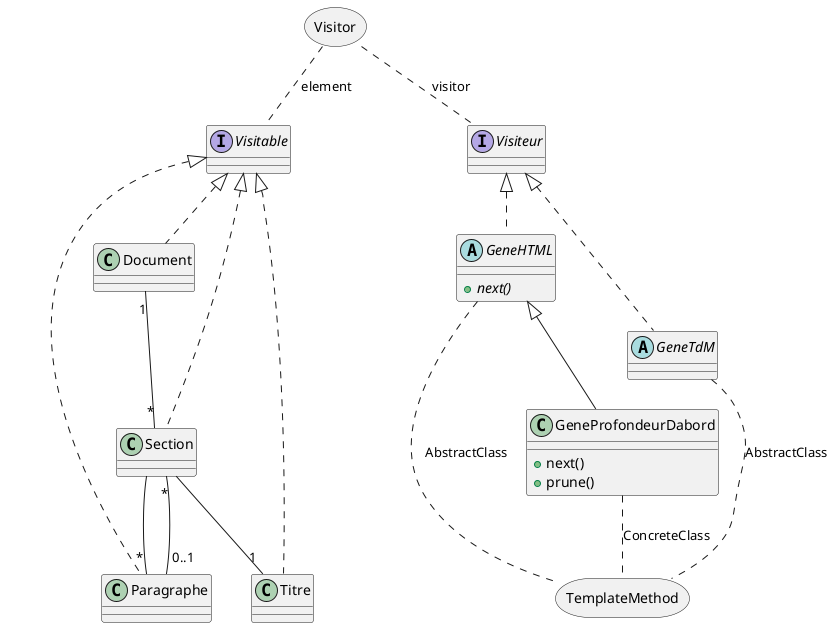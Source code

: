 @startuml
'storage "Visitor" as v {
'}
'interface vab as "Visitable"
'class d as "Document"
'class s as "Section"
'class t as "Titre"
'class p as "Paragraphe"
'interface vor as "Visiteur"
'class gh as "GeneHTML"
'class gt as "GeneTdM"
'
'v .. vab: element
'v .. vor: visitor
'
'vab <|.. d
'vab <|.. s
'vab <|.. t
'vab <|.. p
'd "1" -- "*" s
's -- "1" t
's -- "*" p
'p "0..1" -- "*" s
'
'vor <|.. gh
'vor <|.. gt

'SOLUTION 1: Strategy sur le parcours
'storage "Strategy" as st {
'}
'
'interface ist as "IteratorVisitable" {
'    +next()
'}
'
'class cst as "ConcreteStrategy" {
'    +next()
'}
'
'st .. vor: context
'st .. ist: strategy
'st .. cst: concrete\nstrategy
'ist <|.. cst

'SOLUTION 2: Strategy sur le visiteur
'storage "Strategy" as st {
'}
'
'interface ist as "IteratorVisitable" {
'    +next()
'}
'
'class cst as "ConcreteIterator" {
'    +next()
'}
'
'st .. vor: strategy
'st .. ist: client
'st .. vab: context
'ist <|.. cst

'SOLUTION 3: TemplateMethod

storage "Visitor" as v {
}
interface vab as "Visitable"
class d as "Document"
class s as "Section"
class t as "Titre"
class p as "Paragraphe"
interface vor as "Visiteur"
abstract class gh as "GeneHTML" {
    +{abstract} next()
}
abstract class gt as "GeneTdM"

v .. vab: element
v .. vor: visitor

vab <|.. d
vab <|.. s
vab <|.. t
vab <|.. p
d "1" -- "*" s
s -- "1" t
s -- "*" p
p "0..1" -- "*" s

vor <|.. gh
vor <|.. gt

storage "TemplateMethod" as mt {
}

class "GeneProfondeurDabord" as gpd {
    +next()
    +prune()
}
gh <|-- gpd
gh .. mt: AbstractClass
gt .. mt: AbstractClass
gpd .. mt: ConcreteClass
@enduml